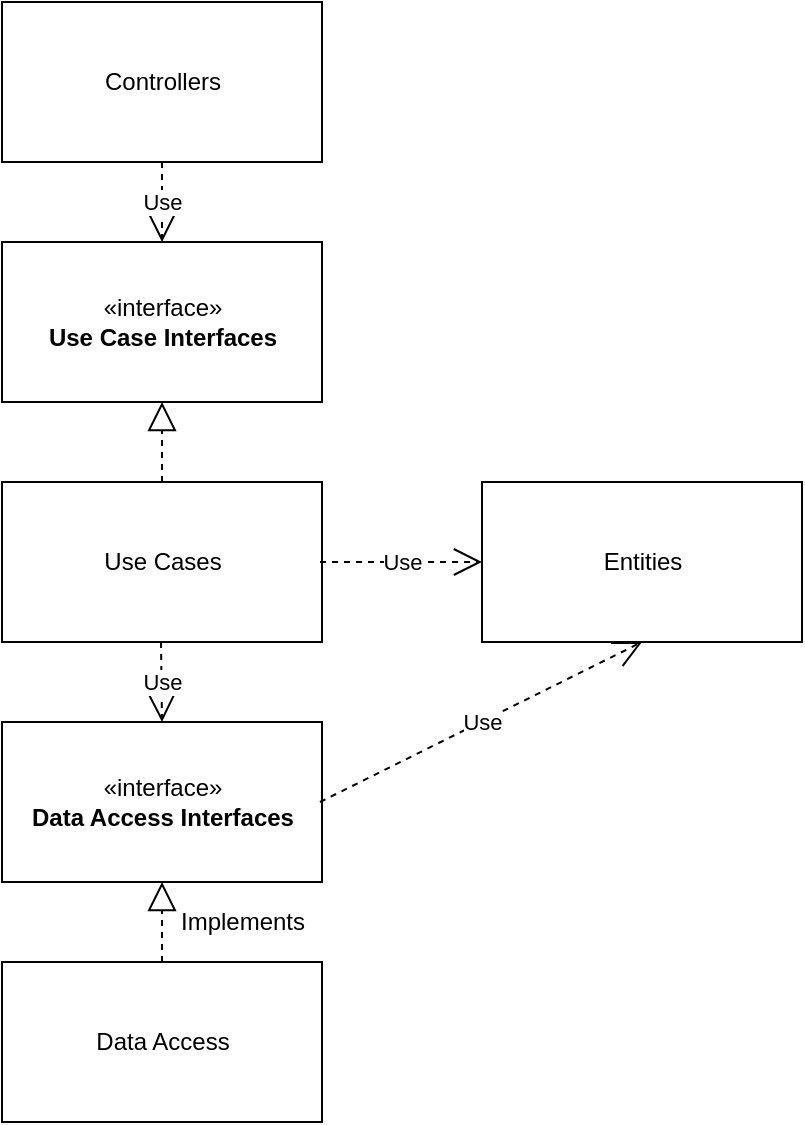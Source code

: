 <mxfile version="13.8.0" type="device"><diagram id="brbDm41MdNa53SF8qRTs" name="Page-1"><mxGraphModel dx="1102" dy="557" grid="1" gridSize="10" guides="1" tooltips="1" connect="1" arrows="1" fold="1" page="1" pageScale="1" pageWidth="827" pageHeight="1169" math="0" shadow="0"><root><mxCell id="0"/><mxCell id="1" parent="0"/><mxCell id="dgD2leZbuGutQsPJGeW1-1" value="Controllers" style="html=1;" vertex="1" parent="1"><mxGeometry x="200" y="40" width="160" height="80" as="geometry"/></mxCell><mxCell id="dgD2leZbuGutQsPJGeW1-2" value="Use Cases" style="html=1;" vertex="1" parent="1"><mxGeometry x="200" y="280" width="160" height="80" as="geometry"/></mxCell><mxCell id="dgD2leZbuGutQsPJGeW1-3" value="Data Access" style="html=1;" vertex="1" parent="1"><mxGeometry x="200" y="520" width="160" height="80" as="geometry"/></mxCell><mxCell id="dgD2leZbuGutQsPJGeW1-4" value="Entities" style="html=1;" vertex="1" parent="1"><mxGeometry x="440" y="280" width="160" height="80" as="geometry"/></mxCell><mxCell id="dgD2leZbuGutQsPJGeW1-5" value="Use" style="endArrow=open;endSize=12;dashed=1;html=1;exitX=0.5;exitY=1;exitDx=0;exitDy=0;entryX=0.5;entryY=0;entryDx=0;entryDy=0;" edge="1" parent="1" source="dgD2leZbuGutQsPJGeW1-1" target="dgD2leZbuGutQsPJGeW1-15"><mxGeometry width="160" relative="1" as="geometry"><mxPoint x="430" y="80" as="sourcePoint"/><mxPoint x="590" y="80" as="targetPoint"/></mxGeometry></mxCell><mxCell id="dgD2leZbuGutQsPJGeW1-6" value="Use" style="endArrow=open;endSize=12;dashed=1;html=1;exitX=0.5;exitY=1;exitDx=0;exitDy=0;entryX=0;entryY=0.5;entryDx=0;entryDy=0;" edge="1" parent="1" target="dgD2leZbuGutQsPJGeW1-4"><mxGeometry width="160" relative="1" as="geometry"><mxPoint x="359" y="320" as="sourcePoint"/><mxPoint x="359" y="400" as="targetPoint"/></mxGeometry></mxCell><mxCell id="dgD2leZbuGutQsPJGeW1-9" value="«interface»&lt;br&gt;&lt;b&gt;Data Access Interfaces&lt;/b&gt;" style="html=1;" vertex="1" parent="1"><mxGeometry x="200" y="400" width="160" height="80" as="geometry"/></mxCell><mxCell id="dgD2leZbuGutQsPJGeW1-10" value="Use" style="endArrow=open;endSize=12;dashed=1;html=1;exitX=0.5;exitY=1;exitDx=0;exitDy=0;" edge="1" parent="1"><mxGeometry width="160" relative="1" as="geometry"><mxPoint x="279.5" y="360" as="sourcePoint"/><mxPoint x="280" y="400" as="targetPoint"/></mxGeometry></mxCell><mxCell id="dgD2leZbuGutQsPJGeW1-11" value="" style="endArrow=block;dashed=1;endFill=0;endSize=12;html=1;exitX=0.5;exitY=0;exitDx=0;exitDy=0;entryX=0.5;entryY=1;entryDx=0;entryDy=0;" edge="1" parent="1" source="dgD2leZbuGutQsPJGeW1-3" target="dgD2leZbuGutQsPJGeW1-9"><mxGeometry width="160" relative="1" as="geometry"><mxPoint x="470" y="520" as="sourcePoint"/><mxPoint x="630" y="520" as="targetPoint"/></mxGeometry></mxCell><mxCell id="dgD2leZbuGutQsPJGeW1-12" value="Use" style="endArrow=open;endSize=12;dashed=1;html=1;exitX=0.5;exitY=1;exitDx=0;exitDy=0;entryX=0.5;entryY=1;entryDx=0;entryDy=0;" edge="1" parent="1" target="dgD2leZbuGutQsPJGeW1-4"><mxGeometry width="160" relative="1" as="geometry"><mxPoint x="359" y="440" as="sourcePoint"/><mxPoint x="359" y="520" as="targetPoint"/></mxGeometry></mxCell><mxCell id="dgD2leZbuGutQsPJGeW1-13" value="Implements" style="text;html=1;align=center;verticalAlign=middle;resizable=0;points=[];autosize=1;" vertex="1" parent="1"><mxGeometry x="280" y="490" width="80" height="20" as="geometry"/></mxCell><mxCell id="dgD2leZbuGutQsPJGeW1-15" value="«interface»&lt;br&gt;&lt;b&gt;Use Case Interfaces&lt;/b&gt;" style="html=1;" vertex="1" parent="1"><mxGeometry x="200" y="160" width="160" height="80" as="geometry"/></mxCell><mxCell id="dgD2leZbuGutQsPJGeW1-16" value="" style="endArrow=block;dashed=1;endFill=0;endSize=12;html=1;exitX=0.5;exitY=0;exitDx=0;exitDy=0;entryX=0.5;entryY=1;entryDx=0;entryDy=0;" edge="1" parent="1" source="dgD2leZbuGutQsPJGeW1-2" target="dgD2leZbuGutQsPJGeW1-15"><mxGeometry width="160" relative="1" as="geometry"><mxPoint x="290" y="530" as="sourcePoint"/><mxPoint x="290" y="490" as="targetPoint"/></mxGeometry></mxCell></root></mxGraphModel></diagram></mxfile>